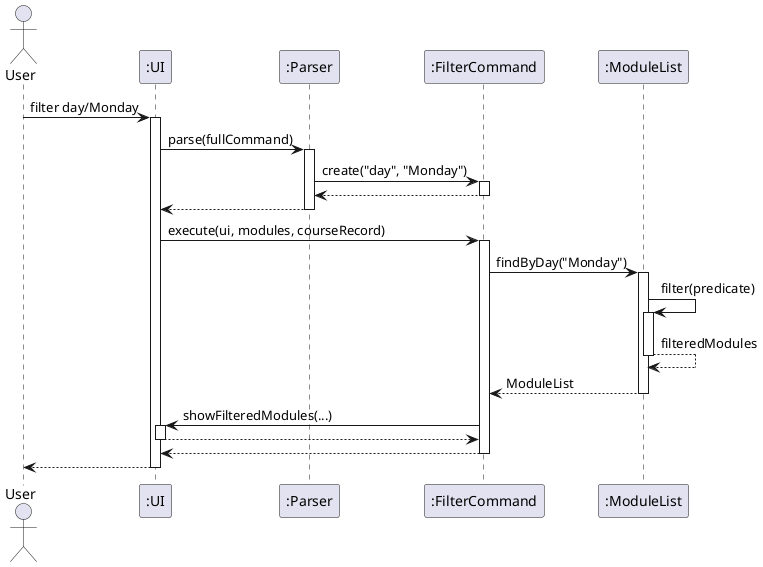 @startuml
actor User
participant ":UI" as UI
participant ":Parser" as Parser
participant ":FilterCommand" as FilterCmd
participant ":ModuleList" as ModuleList

User -> UI: filter day/Monday
activate UI

UI -> Parser: parse(fullCommand)
activate Parser
Parser -> FilterCmd: create("day", "Monday")
activate FilterCmd
FilterCmd --> Parser
deactivate FilterCmd
Parser --> UI
deactivate Parser

UI -> FilterCmd: execute(ui, modules, courseRecord)
activate FilterCmd

FilterCmd -> ModuleList: findByDay("Monday")
activate ModuleList

ModuleList -> ModuleList: filter(predicate)
activate ModuleList
ModuleList --> ModuleList: filteredModules
deactivate ModuleList

ModuleList --> FilterCmd: ModuleList
deactivate ModuleList

FilterCmd -> UI: showFilteredModules(...)
activate UI
UI --> FilterCmd
deactivate UI

FilterCmd --> UI
deactivate FilterCmd

UI --> User
deactivate UI

@enduml